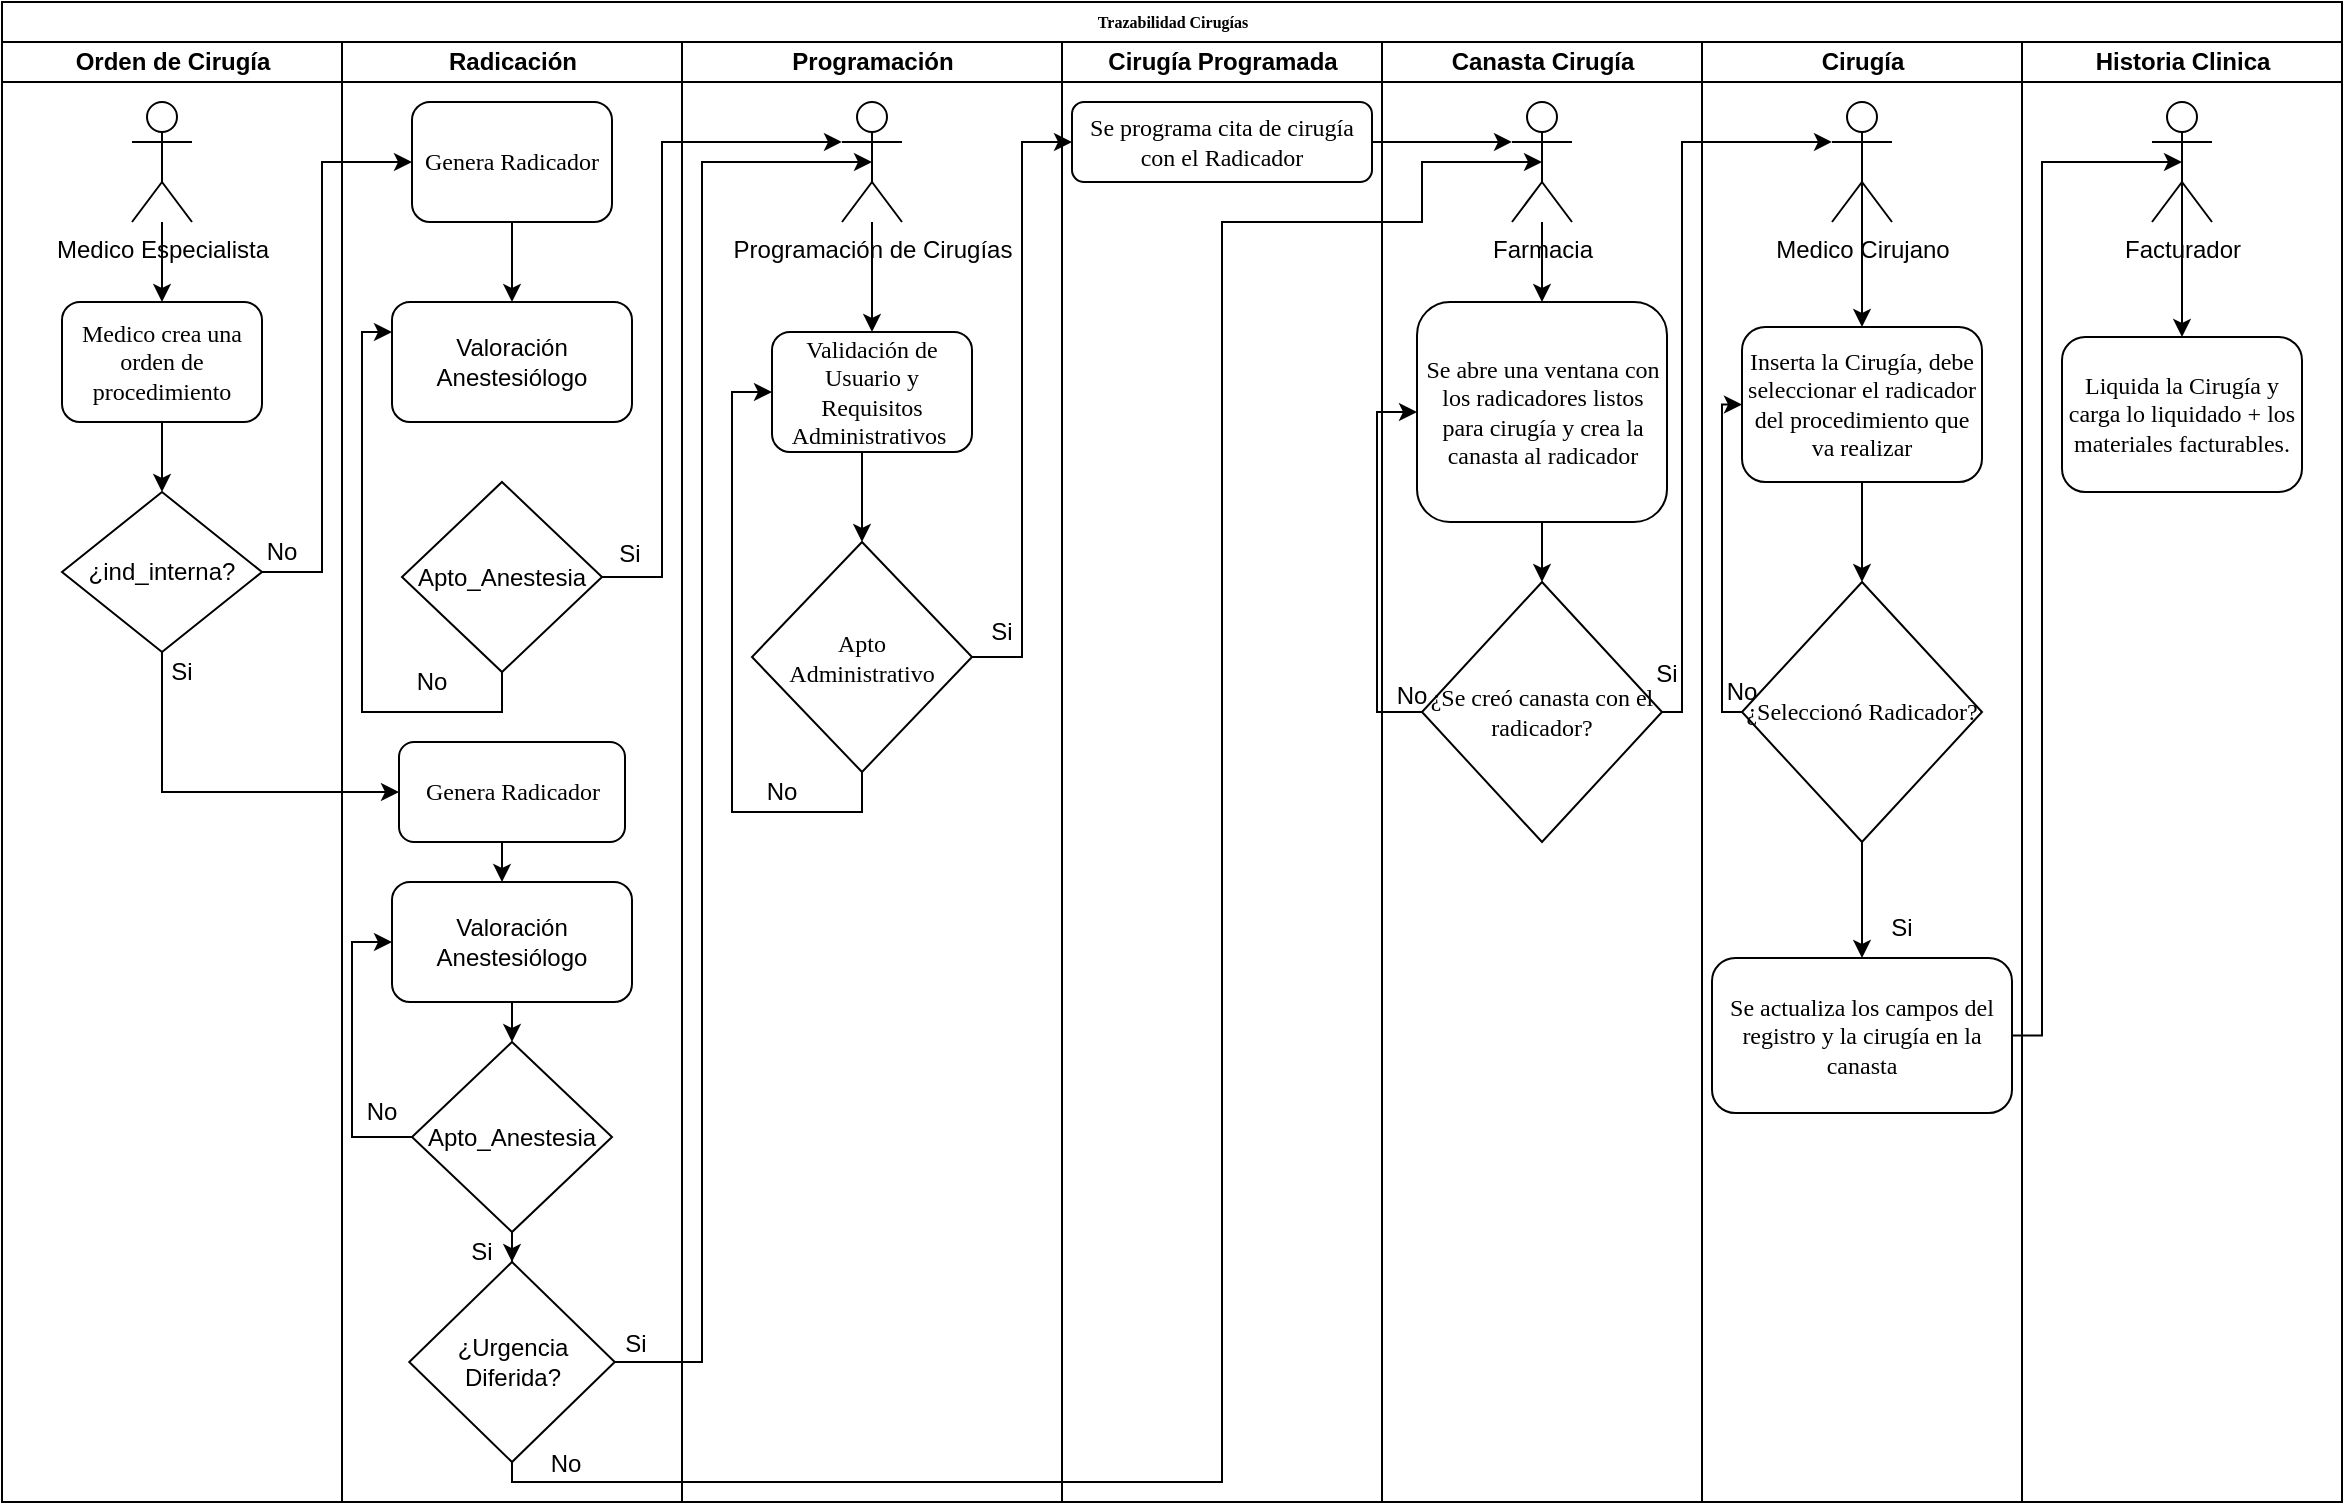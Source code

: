 <mxfile version="24.8.6">
  <diagram name="Page-1" id="74e2e168-ea6b-b213-b513-2b3c1d86103e">
    <mxGraphModel dx="1660" dy="1045" grid="1" gridSize="10" guides="1" tooltips="1" connect="1" arrows="1" fold="1" page="1" pageScale="1" pageWidth="1100" pageHeight="850" background="none" math="0" shadow="0">
      <root>
        <mxCell id="0" />
        <mxCell id="1" parent="0" />
        <mxCell id="77e6c97f196da883-1" value="Trazabilidad Cirugías" style="swimlane;html=1;childLayout=stackLayout;startSize=20;rounded=0;shadow=0;labelBackgroundColor=none;strokeWidth=1;fontFamily=Verdana;fontSize=8;align=center;" parent="1" vertex="1">
          <mxGeometry x="80" y="42" width="1170" height="750" as="geometry" />
        </mxCell>
        <mxCell id="77e6c97f196da883-2" value="Orden de Cirugía" style="swimlane;html=1;startSize=20;" parent="77e6c97f196da883-1" vertex="1">
          <mxGeometry y="20" width="170" height="730" as="geometry" />
        </mxCell>
        <mxCell id="L7PCwn_2ADVUuU102BkU-18" value="No" style="text;html=1;align=center;verticalAlign=middle;whiteSpace=wrap;rounded=0;" parent="77e6c97f196da883-2" vertex="1">
          <mxGeometry x="110" y="240" width="60" height="30" as="geometry" />
        </mxCell>
        <mxCell id="L7PCwn_2ADVUuU102BkU-53" value="Medico Especialista" style="shape=umlActor;verticalLabelPosition=bottom;verticalAlign=top;html=1;outlineConnect=0;" parent="77e6c97f196da883-2" vertex="1">
          <mxGeometry x="65" y="30" width="30" height="60" as="geometry" />
        </mxCell>
        <mxCell id="77e6c97f196da883-8" value="&lt;font style=&quot;font-size: 12px;&quot;&gt;Medico crea una orden de procedimiento&lt;/font&gt;" style="rounded=1;whiteSpace=wrap;html=1;shadow=0;labelBackgroundColor=none;strokeWidth=1;fontFamily=Verdana;fontSize=8;align=center;" parent="77e6c97f196da883-2" vertex="1">
          <mxGeometry x="30" y="130" width="100" height="60" as="geometry" />
        </mxCell>
        <mxCell id="L7PCwn_2ADVUuU102BkU-54" value="" style="edgeStyle=orthogonalEdgeStyle;rounded=0;orthogonalLoop=1;jettySize=auto;html=1;" parent="77e6c97f196da883-2" source="L7PCwn_2ADVUuU102BkU-53" target="77e6c97f196da883-8" edge="1">
          <mxGeometry relative="1" as="geometry" />
        </mxCell>
        <mxCell id="cLltMPZeHG3RYmDiKCV2-26" value="Si" style="text;html=1;align=center;verticalAlign=middle;whiteSpace=wrap;rounded=0;" parent="77e6c97f196da883-2" vertex="1">
          <mxGeometry x="70" y="300" width="40" height="30" as="geometry" />
        </mxCell>
        <mxCell id="77e6c97f196da883-3" value="Radicación" style="swimlane;html=1;startSize=20;" parent="77e6c97f196da883-1" vertex="1">
          <mxGeometry x="170" y="20" width="170" height="730" as="geometry" />
        </mxCell>
        <mxCell id="cLltMPZeHG3RYmDiKCV2-19" style="edgeStyle=orthogonalEdgeStyle;rounded=0;orthogonalLoop=1;jettySize=auto;html=1;exitX=0.5;exitY=1;exitDx=0;exitDy=0;entryX=0;entryY=0.5;entryDx=0;entryDy=0;" parent="77e6c97f196da883-3" source="L7PCwn_2ADVUuU102BkU-1" target="cLltMPZeHG3RYmDiKCV2-18" edge="1">
          <mxGeometry relative="1" as="geometry" />
        </mxCell>
        <mxCell id="L7PCwn_2ADVUuU102BkU-1" value="¿ind_interna?" style="rhombus;whiteSpace=wrap;html=1;" parent="77e6c97f196da883-3" vertex="1">
          <mxGeometry x="-140" y="225" width="100" height="80" as="geometry" />
        </mxCell>
        <mxCell id="L7PCwn_2ADVUuU102BkU-5" style="edgeStyle=orthogonalEdgeStyle;rounded=0;orthogonalLoop=1;jettySize=auto;html=1;exitX=1;exitY=0.5;exitDx=0;exitDy=0;entryX=0;entryY=0.5;entryDx=0;entryDy=0;" parent="77e6c97f196da883-3" source="L7PCwn_2ADVUuU102BkU-1" target="77e6c97f196da883-11" edge="1">
          <mxGeometry relative="1" as="geometry">
            <Array as="points">
              <mxPoint x="-10" y="265" />
              <mxPoint x="-10" y="60" />
            </Array>
          </mxGeometry>
        </mxCell>
        <mxCell id="L7PCwn_2ADVUuU102BkU-70" style="edgeStyle=orthogonalEdgeStyle;rounded=0;orthogonalLoop=1;jettySize=auto;html=1;exitX=0.5;exitY=1;exitDx=0;exitDy=0;entryX=0.5;entryY=0;entryDx=0;entryDy=0;" parent="77e6c97f196da883-3" source="77e6c97f196da883-11" target="L7PCwn_2ADVUuU102BkU-67" edge="1">
          <mxGeometry relative="1" as="geometry" />
        </mxCell>
        <mxCell id="77e6c97f196da883-11" value="&lt;font style=&quot;font-size: 12px;&quot;&gt;Genera Radicador&lt;/font&gt;" style="rounded=1;whiteSpace=wrap;html=1;shadow=0;labelBackgroundColor=none;strokeWidth=1;fontFamily=Verdana;fontSize=8;align=center;" parent="77e6c97f196da883-3" vertex="1">
          <mxGeometry x="35" y="30" width="100" height="60" as="geometry" />
        </mxCell>
        <mxCell id="L7PCwn_2ADVUuU102BkU-72" style="edgeStyle=orthogonalEdgeStyle;rounded=0;orthogonalLoop=1;jettySize=auto;html=1;exitX=0.5;exitY=1;exitDx=0;exitDy=0;entryX=0;entryY=0.25;entryDx=0;entryDy=0;" parent="77e6c97f196da883-3" source="L7PCwn_2ADVUuU102BkU-6" target="L7PCwn_2ADVUuU102BkU-67" edge="1">
          <mxGeometry relative="1" as="geometry">
            <Array as="points">
              <mxPoint x="80" y="335" />
              <mxPoint x="10" y="335" />
              <mxPoint x="10" y="145" />
            </Array>
          </mxGeometry>
        </mxCell>
        <mxCell id="L7PCwn_2ADVUuU102BkU-6" value="Apto_Anestesia" style="rhombus;whiteSpace=wrap;html=1;" parent="77e6c97f196da883-3" vertex="1">
          <mxGeometry x="30" y="220" width="100" height="95" as="geometry" />
        </mxCell>
        <mxCell id="L7PCwn_2ADVUuU102BkU-65" value="Si" style="text;html=1;align=center;verticalAlign=middle;whiteSpace=wrap;rounded=0;" parent="77e6c97f196da883-3" vertex="1">
          <mxGeometry x="124" y="241" width="40" height="30" as="geometry" />
        </mxCell>
        <mxCell id="L7PCwn_2ADVUuU102BkU-67" value="Valoración Anestesiólogo" style="rounded=1;whiteSpace=wrap;html=1;" parent="77e6c97f196da883-3" vertex="1">
          <mxGeometry x="25" y="130" width="120" height="60" as="geometry" />
        </mxCell>
        <mxCell id="L7PCwn_2ADVUuU102BkU-73" value="No" style="text;html=1;align=center;verticalAlign=middle;whiteSpace=wrap;rounded=0;" parent="77e6c97f196da883-3" vertex="1">
          <mxGeometry x="25" y="305" width="40" height="30" as="geometry" />
        </mxCell>
        <mxCell id="cLltMPZeHG3RYmDiKCV2-28" style="edgeStyle=orthogonalEdgeStyle;rounded=0;orthogonalLoop=1;jettySize=auto;html=1;exitX=0.5;exitY=1;exitDx=0;exitDy=0;" parent="77e6c97f196da883-3" source="cLltMPZeHG3RYmDiKCV2-18" target="cLltMPZeHG3RYmDiKCV2-27" edge="1">
          <mxGeometry relative="1" as="geometry">
            <Array as="points">
              <mxPoint x="80" y="390" />
            </Array>
          </mxGeometry>
        </mxCell>
        <mxCell id="cLltMPZeHG3RYmDiKCV2-18" value="&lt;font style=&quot;font-size: 12px;&quot;&gt;Genera Radicador&lt;/font&gt;" style="rounded=1;whiteSpace=wrap;html=1;shadow=0;labelBackgroundColor=none;strokeWidth=1;fontFamily=Verdana;fontSize=8;align=center;" parent="77e6c97f196da883-3" vertex="1">
          <mxGeometry x="28.5" y="350" width="113" height="50" as="geometry" />
        </mxCell>
        <mxCell id="cLltMPZeHG3RYmDiKCV2-37" style="edgeStyle=orthogonalEdgeStyle;rounded=0;orthogonalLoop=1;jettySize=auto;html=1;exitX=0.5;exitY=1;exitDx=0;exitDy=0;entryX=0.5;entryY=0;entryDx=0;entryDy=0;" parent="77e6c97f196da883-3" source="cLltMPZeHG3RYmDiKCV2-27" target="cLltMPZeHG3RYmDiKCV2-29" edge="1">
          <mxGeometry relative="1" as="geometry" />
        </mxCell>
        <mxCell id="cLltMPZeHG3RYmDiKCV2-27" value="Valoración Anestesiólogo" style="rounded=1;whiteSpace=wrap;html=1;" parent="77e6c97f196da883-3" vertex="1">
          <mxGeometry x="25" y="420" width="120" height="60" as="geometry" />
        </mxCell>
        <mxCell id="cLltMPZeHG3RYmDiKCV2-38" style="edgeStyle=orthogonalEdgeStyle;rounded=0;orthogonalLoop=1;jettySize=auto;html=1;exitX=0;exitY=0.5;exitDx=0;exitDy=0;entryX=0;entryY=0.5;entryDx=0;entryDy=0;" parent="77e6c97f196da883-3" source="cLltMPZeHG3RYmDiKCV2-29" target="cLltMPZeHG3RYmDiKCV2-27" edge="1">
          <mxGeometry relative="1" as="geometry" />
        </mxCell>
        <mxCell id="cLltMPZeHG3RYmDiKCV2-40" style="edgeStyle=orthogonalEdgeStyle;rounded=0;orthogonalLoop=1;jettySize=auto;html=1;exitX=0.5;exitY=1;exitDx=0;exitDy=0;" parent="77e6c97f196da883-3" source="cLltMPZeHG3RYmDiKCV2-29" target="cLltMPZeHG3RYmDiKCV2-33" edge="1">
          <mxGeometry relative="1" as="geometry" />
        </mxCell>
        <mxCell id="cLltMPZeHG3RYmDiKCV2-29" value="Apto_Anestesia" style="rhombus;whiteSpace=wrap;html=1;" parent="77e6c97f196da883-3" vertex="1">
          <mxGeometry x="35" y="500" width="100" height="95" as="geometry" />
        </mxCell>
        <mxCell id="cLltMPZeHG3RYmDiKCV2-32" value="No" style="text;html=1;align=center;verticalAlign=middle;whiteSpace=wrap;rounded=0;" parent="77e6c97f196da883-3" vertex="1">
          <mxGeometry y="520" width="40" height="30" as="geometry" />
        </mxCell>
        <mxCell id="cLltMPZeHG3RYmDiKCV2-33" value="¿Urgencia Diferida?" style="rhombus;whiteSpace=wrap;html=1;" parent="77e6c97f196da883-3" vertex="1">
          <mxGeometry x="33.63" y="610" width="102.75" height="100" as="geometry" />
        </mxCell>
        <mxCell id="cLltMPZeHG3RYmDiKCV2-41" value="Si" style="text;html=1;align=center;verticalAlign=middle;whiteSpace=wrap;rounded=0;" parent="77e6c97f196da883-3" vertex="1">
          <mxGeometry x="50.0" y="590" width="40" height="30" as="geometry" />
        </mxCell>
        <mxCell id="cLltMPZeHG3RYmDiKCV2-43" value="Si" style="text;html=1;align=center;verticalAlign=middle;whiteSpace=wrap;rounded=0;" parent="77e6c97f196da883-3" vertex="1">
          <mxGeometry x="127" y="636" width="40" height="30" as="geometry" />
        </mxCell>
        <mxCell id="cLltMPZeHG3RYmDiKCV2-46" value="No" style="text;html=1;align=center;verticalAlign=middle;whiteSpace=wrap;rounded=0;" parent="77e6c97f196da883-3" vertex="1">
          <mxGeometry x="95.38" y="701" width="33.62" height="20" as="geometry" />
        </mxCell>
        <mxCell id="77e6c97f196da883-4" value="Programación" style="swimlane;html=1;startSize=20;" parent="77e6c97f196da883-1" vertex="1">
          <mxGeometry x="340" y="20" width="190" height="730" as="geometry" />
        </mxCell>
        <mxCell id="L7PCwn_2ADVUuU102BkU-17" style="edgeStyle=orthogonalEdgeStyle;rounded=0;orthogonalLoop=1;jettySize=auto;html=1;exitX=0.5;exitY=1;exitDx=0;exitDy=0;entryX=0.5;entryY=0;entryDx=0;entryDy=0;" parent="77e6c97f196da883-4" source="77e6c97f196da883-12" target="77e6c97f196da883-16" edge="1">
          <mxGeometry relative="1" as="geometry">
            <Array as="points">
              <mxPoint x="90" y="205" />
            </Array>
          </mxGeometry>
        </mxCell>
        <mxCell id="77e6c97f196da883-12" value="&lt;font style=&quot;font-size: 12px;&quot;&gt;Validación de Usuario y Requisitos Administrativos&amp;nbsp;&lt;/font&gt;" style="rounded=1;whiteSpace=wrap;html=1;shadow=0;labelBackgroundColor=none;strokeWidth=1;fontFamily=Verdana;fontSize=8;align=center;" parent="77e6c97f196da883-4" vertex="1">
          <mxGeometry x="45" y="145" width="100" height="60" as="geometry" />
        </mxCell>
        <mxCell id="L7PCwn_2ADVUuU102BkU-74" style="edgeStyle=orthogonalEdgeStyle;rounded=0;orthogonalLoop=1;jettySize=auto;html=1;exitX=0.5;exitY=1;exitDx=0;exitDy=0;entryX=0;entryY=0.5;entryDx=0;entryDy=0;" parent="77e6c97f196da883-4" source="77e6c97f196da883-16" target="77e6c97f196da883-12" edge="1">
          <mxGeometry relative="1" as="geometry">
            <Array as="points">
              <mxPoint x="90" y="385" />
              <mxPoint x="25" y="385" />
              <mxPoint x="25" y="175" />
            </Array>
          </mxGeometry>
        </mxCell>
        <mxCell id="77e6c97f196da883-16" value="&lt;font style=&quot;font-size: 12px;&quot;&gt;Apto&lt;/font&gt;&lt;div&gt;&lt;font style=&quot;font-size: 12px;&quot;&gt;Administrativo&lt;/font&gt;&lt;/div&gt;" style="rhombus;whiteSpace=wrap;html=1;rounded=0;shadow=0;labelBackgroundColor=none;strokeWidth=1;fontFamily=Verdana;fontSize=8;align=center;" parent="77e6c97f196da883-4" vertex="1">
          <mxGeometry x="35" y="250" width="110" height="115" as="geometry" />
        </mxCell>
        <mxCell id="L7PCwn_2ADVUuU102BkU-26" value="Si" style="text;html=1;align=center;verticalAlign=middle;whiteSpace=wrap;rounded=0;" parent="77e6c97f196da883-4" vertex="1">
          <mxGeometry x="130" y="280" width="60" height="30" as="geometry" />
        </mxCell>
        <mxCell id="L7PCwn_2ADVUuU102BkU-59" style="edgeStyle=orthogonalEdgeStyle;rounded=0;orthogonalLoop=1;jettySize=auto;html=1;" parent="77e6c97f196da883-4" source="L7PCwn_2ADVUuU102BkU-56" target="77e6c97f196da883-12" edge="1">
          <mxGeometry relative="1" as="geometry" />
        </mxCell>
        <mxCell id="L7PCwn_2ADVUuU102BkU-56" value="Programación de Cirugías" style="shape=umlActor;verticalLabelPosition=bottom;verticalAlign=top;html=1;outlineConnect=0;" parent="77e6c97f196da883-4" vertex="1">
          <mxGeometry x="80" y="30" width="30" height="60" as="geometry" />
        </mxCell>
        <mxCell id="L7PCwn_2ADVUuU102BkU-75" value="No" style="text;html=1;align=center;verticalAlign=middle;whiteSpace=wrap;rounded=0;" parent="77e6c97f196da883-4" vertex="1">
          <mxGeometry x="30" y="360" width="40" height="30" as="geometry" />
        </mxCell>
        <mxCell id="77e6c97f196da883-5" value="Cirugía Programada" style="swimlane;html=1;startSize=20;" parent="77e6c97f196da883-1" vertex="1">
          <mxGeometry x="530" y="20" width="160" height="730" as="geometry" />
        </mxCell>
        <mxCell id="77e6c97f196da883-17" value="&lt;font style=&quot;font-size: 12px;&quot;&gt;Se programa cita de cirugía con el Radicador&lt;/font&gt;" style="rounded=1;whiteSpace=wrap;html=1;shadow=0;labelBackgroundColor=none;strokeWidth=1;fontFamily=Verdana;fontSize=8;align=center;" parent="77e6c97f196da883-5" vertex="1">
          <mxGeometry x="5" y="30" width="150" height="40" as="geometry" />
        </mxCell>
        <mxCell id="L7PCwn_2ADVUuU102BkU-23" style="edgeStyle=orthogonalEdgeStyle;rounded=0;orthogonalLoop=1;jettySize=auto;html=1;exitX=1;exitY=0.5;exitDx=0;exitDy=0;entryX=0;entryY=0.5;entryDx=0;entryDy=0;" parent="77e6c97f196da883-1" source="77e6c97f196da883-16" target="77e6c97f196da883-17" edge="1">
          <mxGeometry relative="1" as="geometry" />
        </mxCell>
        <mxCell id="77e6c97f196da883-6" value="Canasta Cirugía" style="swimlane;html=1;startSize=20;" parent="77e6c97f196da883-1" vertex="1">
          <mxGeometry x="690" y="20" width="160" height="730" as="geometry" />
        </mxCell>
        <mxCell id="cLltMPZeHG3RYmDiKCV2-17" style="edgeStyle=orthogonalEdgeStyle;rounded=0;orthogonalLoop=1;jettySize=auto;html=1;" parent="77e6c97f196da883-6" source="cLltMPZeHG3RYmDiKCV2-12" target="cLltMPZeHG3RYmDiKCV2-2" edge="1">
          <mxGeometry relative="1" as="geometry" />
        </mxCell>
        <mxCell id="cLltMPZeHG3RYmDiKCV2-12" value="Farmacia" style="shape=umlActor;verticalLabelPosition=bottom;verticalAlign=top;html=1;outlineConnect=0;" parent="77e6c97f196da883-6" vertex="1">
          <mxGeometry x="65" y="30" width="30" height="60" as="geometry" />
        </mxCell>
        <mxCell id="gflDIcsYQXE6r20Nl0A7-14" style="edgeStyle=orthogonalEdgeStyle;rounded=0;orthogonalLoop=1;jettySize=auto;html=1;exitX=0.5;exitY=1;exitDx=0;exitDy=0;entryX=0.5;entryY=0;entryDx=0;entryDy=0;" parent="77e6c97f196da883-6" source="cLltMPZeHG3RYmDiKCV2-2" target="gflDIcsYQXE6r20Nl0A7-1" edge="1">
          <mxGeometry relative="1" as="geometry" />
        </mxCell>
        <mxCell id="cLltMPZeHG3RYmDiKCV2-2" value="&lt;span style=&quot;font-size: 12px;&quot;&gt;Se abre una ventana con los radicadores listos para cirugía y crea la canasta al radicador&lt;/span&gt;" style="rounded=1;whiteSpace=wrap;html=1;shadow=0;labelBackgroundColor=none;strokeWidth=1;fontFamily=Verdana;fontSize=8;align=center;" parent="77e6c97f196da883-6" vertex="1">
          <mxGeometry x="17.5" y="130" width="125" height="110" as="geometry" />
        </mxCell>
        <mxCell id="gflDIcsYQXE6r20Nl0A7-19" style="edgeStyle=orthogonalEdgeStyle;rounded=0;orthogonalLoop=1;jettySize=auto;html=1;exitX=0;exitY=0.5;exitDx=0;exitDy=0;entryX=0;entryY=0.5;entryDx=0;entryDy=0;" parent="77e6c97f196da883-6" source="gflDIcsYQXE6r20Nl0A7-1" target="cLltMPZeHG3RYmDiKCV2-2" edge="1">
          <mxGeometry relative="1" as="geometry" />
        </mxCell>
        <mxCell id="gflDIcsYQXE6r20Nl0A7-1" value="&lt;span style=&quot;font-size: 12px;&quot;&gt;¿Se creó canasta con el radicador?&lt;/span&gt;" style="rhombus;whiteSpace=wrap;html=1;rounded=0;shadow=0;labelBackgroundColor=none;strokeWidth=1;fontFamily=Verdana;fontSize=8;align=center;" parent="77e6c97f196da883-6" vertex="1">
          <mxGeometry x="20" y="270" width="120" height="130" as="geometry" />
        </mxCell>
        <mxCell id="gflDIcsYQXE6r20Nl0A7-15" value="No" style="text;html=1;align=center;verticalAlign=middle;whiteSpace=wrap;rounded=0;" parent="77e6c97f196da883-6" vertex="1">
          <mxGeometry y="317" width="30" height="20" as="geometry" />
        </mxCell>
        <mxCell id="77e6c97f196da883-7" value="Cirugía" style="swimlane;html=1;startSize=20;" parent="77e6c97f196da883-1" vertex="1">
          <mxGeometry x="850" y="20" width="160" height="730" as="geometry" />
        </mxCell>
        <mxCell id="gflDIcsYQXE6r20Nl0A7-4" style="edgeStyle=orthogonalEdgeStyle;rounded=0;orthogonalLoop=1;jettySize=auto;html=1;exitX=0.5;exitY=0.5;exitDx=0;exitDy=0;exitPerimeter=0;entryX=0.5;entryY=0;entryDx=0;entryDy=0;" parent="77e6c97f196da883-7" source="L7PCwn_2ADVUuU102BkU-50" target="gflDIcsYQXE6r20Nl0A7-3" edge="1">
          <mxGeometry relative="1" as="geometry" />
        </mxCell>
        <mxCell id="L7PCwn_2ADVUuU102BkU-50" value="Medico Cirujano" style="shape=umlActor;verticalLabelPosition=bottom;verticalAlign=top;html=1;outlineConnect=0;" parent="77e6c97f196da883-7" vertex="1">
          <mxGeometry x="65" y="30" width="30" height="60" as="geometry" />
        </mxCell>
        <mxCell id="gflDIcsYQXE6r20Nl0A7-6" style="edgeStyle=orthogonalEdgeStyle;rounded=0;orthogonalLoop=1;jettySize=auto;html=1;exitX=0.5;exitY=1;exitDx=0;exitDy=0;" parent="77e6c97f196da883-7" source="gflDIcsYQXE6r20Nl0A7-3" target="gflDIcsYQXE6r20Nl0A7-5" edge="1">
          <mxGeometry relative="1" as="geometry" />
        </mxCell>
        <mxCell id="gflDIcsYQXE6r20Nl0A7-3" value="&lt;span style=&quot;font-size: 12px;&quot;&gt;Inserta la Cirugía, debe seleccionar el radicador del procedimiento que va realizar&lt;/span&gt;" style="rounded=1;whiteSpace=wrap;html=1;shadow=0;labelBackgroundColor=none;strokeWidth=1;fontFamily=Verdana;fontSize=8;align=center;" parent="77e6c97f196da883-7" vertex="1">
          <mxGeometry x="20" y="142.5" width="120" height="77.5" as="geometry" />
        </mxCell>
        <mxCell id="gflDIcsYQXE6r20Nl0A7-9" style="edgeStyle=orthogonalEdgeStyle;rounded=0;orthogonalLoop=1;jettySize=auto;html=1;exitX=0;exitY=0.5;exitDx=0;exitDy=0;entryX=0;entryY=0.5;entryDx=0;entryDy=0;" parent="77e6c97f196da883-7" source="gflDIcsYQXE6r20Nl0A7-5" target="gflDIcsYQXE6r20Nl0A7-3" edge="1">
          <mxGeometry relative="1" as="geometry">
            <Array as="points">
              <mxPoint x="10" y="335" />
              <mxPoint x="10" y="181" />
            </Array>
          </mxGeometry>
        </mxCell>
        <mxCell id="gflDIcsYQXE6r20Nl0A7-21" style="edgeStyle=orthogonalEdgeStyle;rounded=0;orthogonalLoop=1;jettySize=auto;html=1;exitX=0.5;exitY=1;exitDx=0;exitDy=0;entryX=0.5;entryY=0;entryDx=0;entryDy=0;" parent="77e6c97f196da883-7" source="gflDIcsYQXE6r20Nl0A7-5" target="gflDIcsYQXE6r20Nl0A7-7" edge="1">
          <mxGeometry relative="1" as="geometry" />
        </mxCell>
        <mxCell id="gflDIcsYQXE6r20Nl0A7-5" value="&lt;span style=&quot;font-size: 12px;&quot;&gt;¿Seleccionó Radicador?&lt;/span&gt;" style="rhombus;whiteSpace=wrap;html=1;rounded=0;shadow=0;labelBackgroundColor=none;strokeWidth=1;fontFamily=Verdana;fontSize=8;align=center;" parent="77e6c97f196da883-7" vertex="1">
          <mxGeometry x="20" y="270" width="120" height="130" as="geometry" />
        </mxCell>
        <mxCell id="gflDIcsYQXE6r20Nl0A7-7" value="&lt;span style=&quot;font-size: 12px;&quot;&gt;Se actualiza los campos del registro y la cirugía en la canasta&lt;/span&gt;" style="rounded=1;whiteSpace=wrap;html=1;shadow=0;labelBackgroundColor=none;strokeWidth=1;fontFamily=Verdana;fontSize=8;align=center;" parent="77e6c97f196da883-7" vertex="1">
          <mxGeometry x="5" y="458" width="150" height="77.5" as="geometry" />
        </mxCell>
        <mxCell id="gflDIcsYQXE6r20Nl0A7-10" value="No" style="text;html=1;align=center;verticalAlign=middle;whiteSpace=wrap;rounded=0;" parent="77e6c97f196da883-7" vertex="1">
          <mxGeometry y="310" width="40" height="30" as="geometry" />
        </mxCell>
        <mxCell id="gflDIcsYQXE6r20Nl0A7-22" value="Si" style="text;html=1;align=center;verticalAlign=middle;whiteSpace=wrap;rounded=0;" parent="77e6c97f196da883-7" vertex="1">
          <mxGeometry x="70" y="428" width="60" height="30" as="geometry" />
        </mxCell>
        <mxCell id="L7PCwn_2ADVUuU102BkU-35" value="Historia Clinica" style="swimlane;html=1;startSize=20;" parent="77e6c97f196da883-1" vertex="1">
          <mxGeometry x="1010" y="20" width="160" height="730" as="geometry" />
        </mxCell>
        <mxCell id="gflDIcsYQXE6r20Nl0A7-27" style="edgeStyle=orthogonalEdgeStyle;rounded=0;orthogonalLoop=1;jettySize=auto;html=1;exitX=0.5;exitY=0.5;exitDx=0;exitDy=0;exitPerimeter=0;" parent="L7PCwn_2ADVUuU102BkU-35" source="gflDIcsYQXE6r20Nl0A7-25" target="gflDIcsYQXE6r20Nl0A7-26" edge="1">
          <mxGeometry relative="1" as="geometry" />
        </mxCell>
        <mxCell id="gflDIcsYQXE6r20Nl0A7-25" value="Facturador" style="shape=umlActor;verticalLabelPosition=bottom;verticalAlign=top;html=1;outlineConnect=0;" parent="L7PCwn_2ADVUuU102BkU-35" vertex="1">
          <mxGeometry x="65" y="30" width="30" height="60" as="geometry" />
        </mxCell>
        <mxCell id="gflDIcsYQXE6r20Nl0A7-26" value="&lt;span style=&quot;font-size: 12px;&quot;&gt;Liquida la Cirugía y carga lo liquidado + los materiales facturables.&lt;/span&gt;" style="rounded=1;whiteSpace=wrap;html=1;shadow=0;labelBackgroundColor=none;strokeWidth=1;fontFamily=Verdana;fontSize=8;align=center;" parent="L7PCwn_2ADVUuU102BkU-35" vertex="1">
          <mxGeometry x="20" y="147.5" width="120" height="77.5" as="geometry" />
        </mxCell>
        <mxCell id="L7PCwn_2ADVUuU102BkU-3" style="edgeStyle=orthogonalEdgeStyle;rounded=0;orthogonalLoop=1;jettySize=auto;html=1;exitX=0.5;exitY=1;exitDx=0;exitDy=0;entryX=0.5;entryY=0;entryDx=0;entryDy=0;" parent="77e6c97f196da883-1" source="77e6c97f196da883-8" target="L7PCwn_2ADVUuU102BkU-1" edge="1">
          <mxGeometry relative="1" as="geometry" />
        </mxCell>
        <mxCell id="L7PCwn_2ADVUuU102BkU-71" style="edgeStyle=orthogonalEdgeStyle;rounded=0;orthogonalLoop=1;jettySize=auto;html=1;exitX=1;exitY=0.5;exitDx=0;exitDy=0;entryX=0;entryY=0.333;entryDx=0;entryDy=0;entryPerimeter=0;" parent="77e6c97f196da883-1" source="L7PCwn_2ADVUuU102BkU-6" target="L7PCwn_2ADVUuU102BkU-56" edge="1">
          <mxGeometry relative="1" as="geometry">
            <Array as="points">
              <mxPoint x="330" y="288" />
              <mxPoint x="330" y="70" />
            </Array>
          </mxGeometry>
        </mxCell>
        <mxCell id="cLltMPZeHG3RYmDiKCV2-42" style="edgeStyle=orthogonalEdgeStyle;rounded=0;orthogonalLoop=1;jettySize=auto;html=1;exitX=1;exitY=0.5;exitDx=0;exitDy=0;entryX=0.5;entryY=0.5;entryDx=0;entryDy=0;entryPerimeter=0;" parent="77e6c97f196da883-1" source="cLltMPZeHG3RYmDiKCV2-33" target="L7PCwn_2ADVUuU102BkU-56" edge="1">
          <mxGeometry relative="1" as="geometry">
            <Array as="points">
              <mxPoint x="350" y="680" />
              <mxPoint x="350" y="80" />
            </Array>
          </mxGeometry>
        </mxCell>
        <mxCell id="cLltMPZeHG3RYmDiKCV2-50" style="edgeStyle=orthogonalEdgeStyle;rounded=0;orthogonalLoop=1;jettySize=auto;html=1;exitX=0.5;exitY=1;exitDx=0;exitDy=0;entryX=0.5;entryY=0.5;entryDx=0;entryDy=0;entryPerimeter=0;" parent="77e6c97f196da883-1" source="cLltMPZeHG3RYmDiKCV2-33" target="cLltMPZeHG3RYmDiKCV2-12" edge="1">
          <mxGeometry relative="1" as="geometry">
            <Array as="points">
              <mxPoint x="255" y="740" />
              <mxPoint x="610" y="740" />
              <mxPoint x="610" y="110" />
              <mxPoint x="710" y="110" />
              <mxPoint x="710" y="80" />
            </Array>
          </mxGeometry>
        </mxCell>
        <mxCell id="cLltMPZeHG3RYmDiKCV2-51" style="edgeStyle=orthogonalEdgeStyle;rounded=0;orthogonalLoop=1;jettySize=auto;html=1;exitX=1;exitY=0.5;exitDx=0;exitDy=0;entryX=0;entryY=0.333;entryDx=0;entryDy=0;entryPerimeter=0;" parent="77e6c97f196da883-1" source="77e6c97f196da883-17" target="cLltMPZeHG3RYmDiKCV2-12" edge="1">
          <mxGeometry relative="1" as="geometry" />
        </mxCell>
        <mxCell id="gflDIcsYQXE6r20Nl0A7-18" style="edgeStyle=orthogonalEdgeStyle;rounded=0;orthogonalLoop=1;jettySize=auto;html=1;exitX=1;exitY=0.5;exitDx=0;exitDy=0;entryX=0;entryY=0.333;entryDx=0;entryDy=0;entryPerimeter=0;" parent="77e6c97f196da883-1" source="gflDIcsYQXE6r20Nl0A7-1" target="L7PCwn_2ADVUuU102BkU-50" edge="1">
          <mxGeometry relative="1" as="geometry">
            <Array as="points">
              <mxPoint x="840" y="355" />
              <mxPoint x="840" y="70" />
            </Array>
          </mxGeometry>
        </mxCell>
        <mxCell id="8OTGgmuR_UQAxkCYT1xF-1" style="edgeStyle=orthogonalEdgeStyle;rounded=0;orthogonalLoop=1;jettySize=auto;html=1;exitX=1;exitY=0.5;exitDx=0;exitDy=0;entryX=0.5;entryY=0.5;entryDx=0;entryDy=0;entryPerimeter=0;" edge="1" parent="77e6c97f196da883-1" source="gflDIcsYQXE6r20Nl0A7-7" target="gflDIcsYQXE6r20Nl0A7-25">
          <mxGeometry relative="1" as="geometry">
            <Array as="points">
              <mxPoint x="1020" y="517" />
              <mxPoint x="1020" y="80" />
            </Array>
          </mxGeometry>
        </mxCell>
        <mxCell id="gflDIcsYQXE6r20Nl0A7-24" value="Si" style="text;html=1;align=center;verticalAlign=middle;whiteSpace=wrap;rounded=0;" parent="1" vertex="1">
          <mxGeometry x="895" y="372" width="35" height="12" as="geometry" />
        </mxCell>
      </root>
    </mxGraphModel>
  </diagram>
</mxfile>

